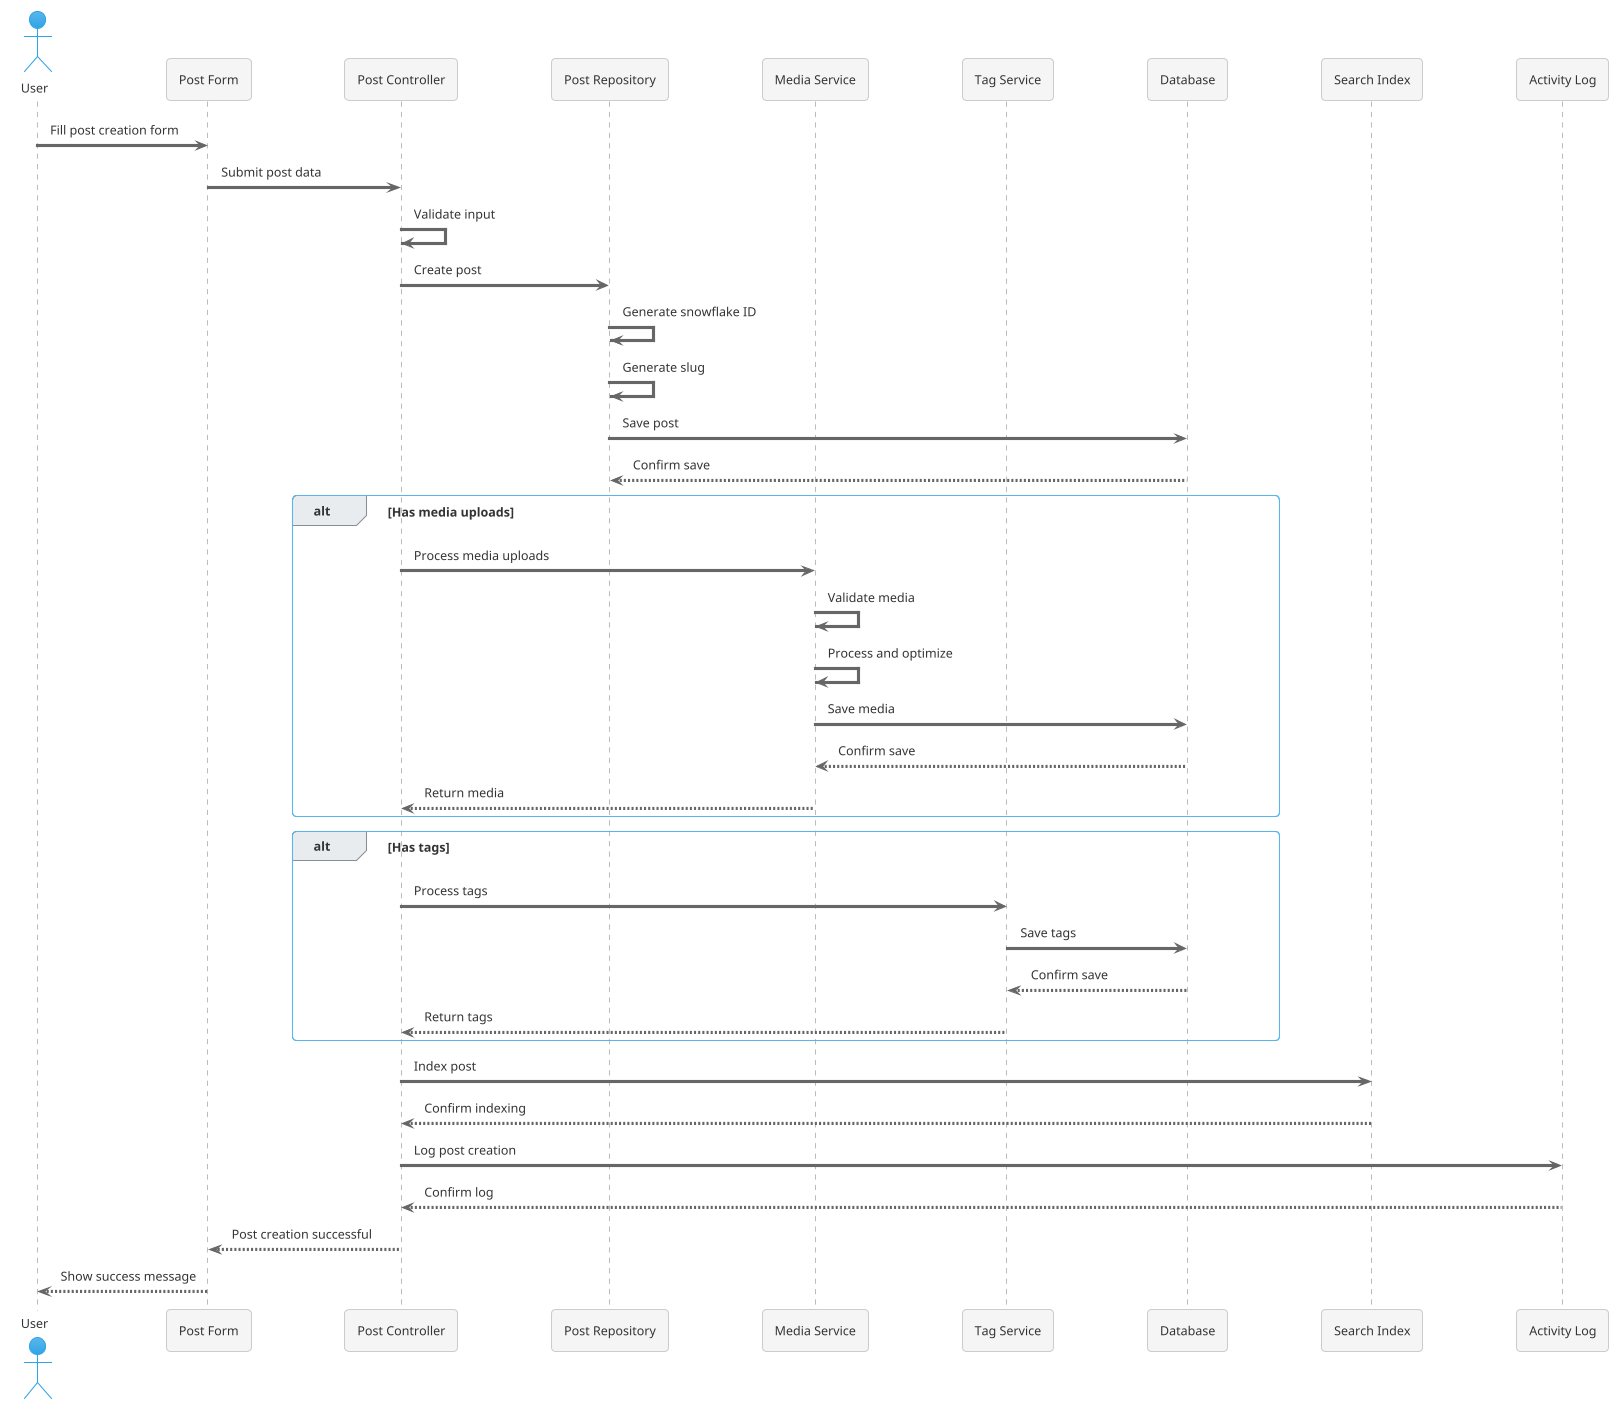 @startuml Post Creation Sequence (Light Mode)

' Light mode theme
!theme cerulean
skinparam backgroundColor #FFFFFF
skinparam ArrowColor #666666
skinparam shadowing false
skinparam DefaultFontColor #333333

' Define styles
skinparam participant {
    BackgroundColor #f5f5f5
    BorderColor #cccccc
    FontColor #333333
}

' Participants
actor User as "User"
participant PostForm as "Post Form"
participant PostController as "Post Controller"
participant PostRepository as "Post Repository"
participant MediaService as "Media Service"
participant TagService as "Tag Service"
participant Database as "Database"
participant SearchIndex as "Search Index"
participant ActivityLog as "Activity Log"

' Sequence
User -> PostForm: Fill post creation form
PostForm -> PostController: Submit post data
PostController -> PostController: Validate input
PostController -> PostRepository: Create post
PostRepository -> PostRepository: Generate snowflake ID
PostRepository -> PostRepository: Generate slug
PostRepository -> Database: Save post
Database --> PostRepository: Confirm save

alt Has media uploads
    PostController -> MediaService: Process media uploads
    MediaService -> MediaService: Validate media
    MediaService -> MediaService: Process and optimize
    MediaService -> Database: Save media
    Database --> MediaService: Confirm save
    MediaService --> PostController: Return media
end

alt Has tags
    PostController -> TagService: Process tags
    TagService -> Database: Save tags
    Database --> TagService: Confirm save
    TagService --> PostController: Return tags
end

PostController -> SearchIndex: Index post
SearchIndex --> PostController: Confirm indexing
PostController -> ActivityLog: Log post creation
ActivityLog --> PostController: Confirm log
PostController --> PostForm: Post creation successful
PostForm --> User: Show success message

@enduml
